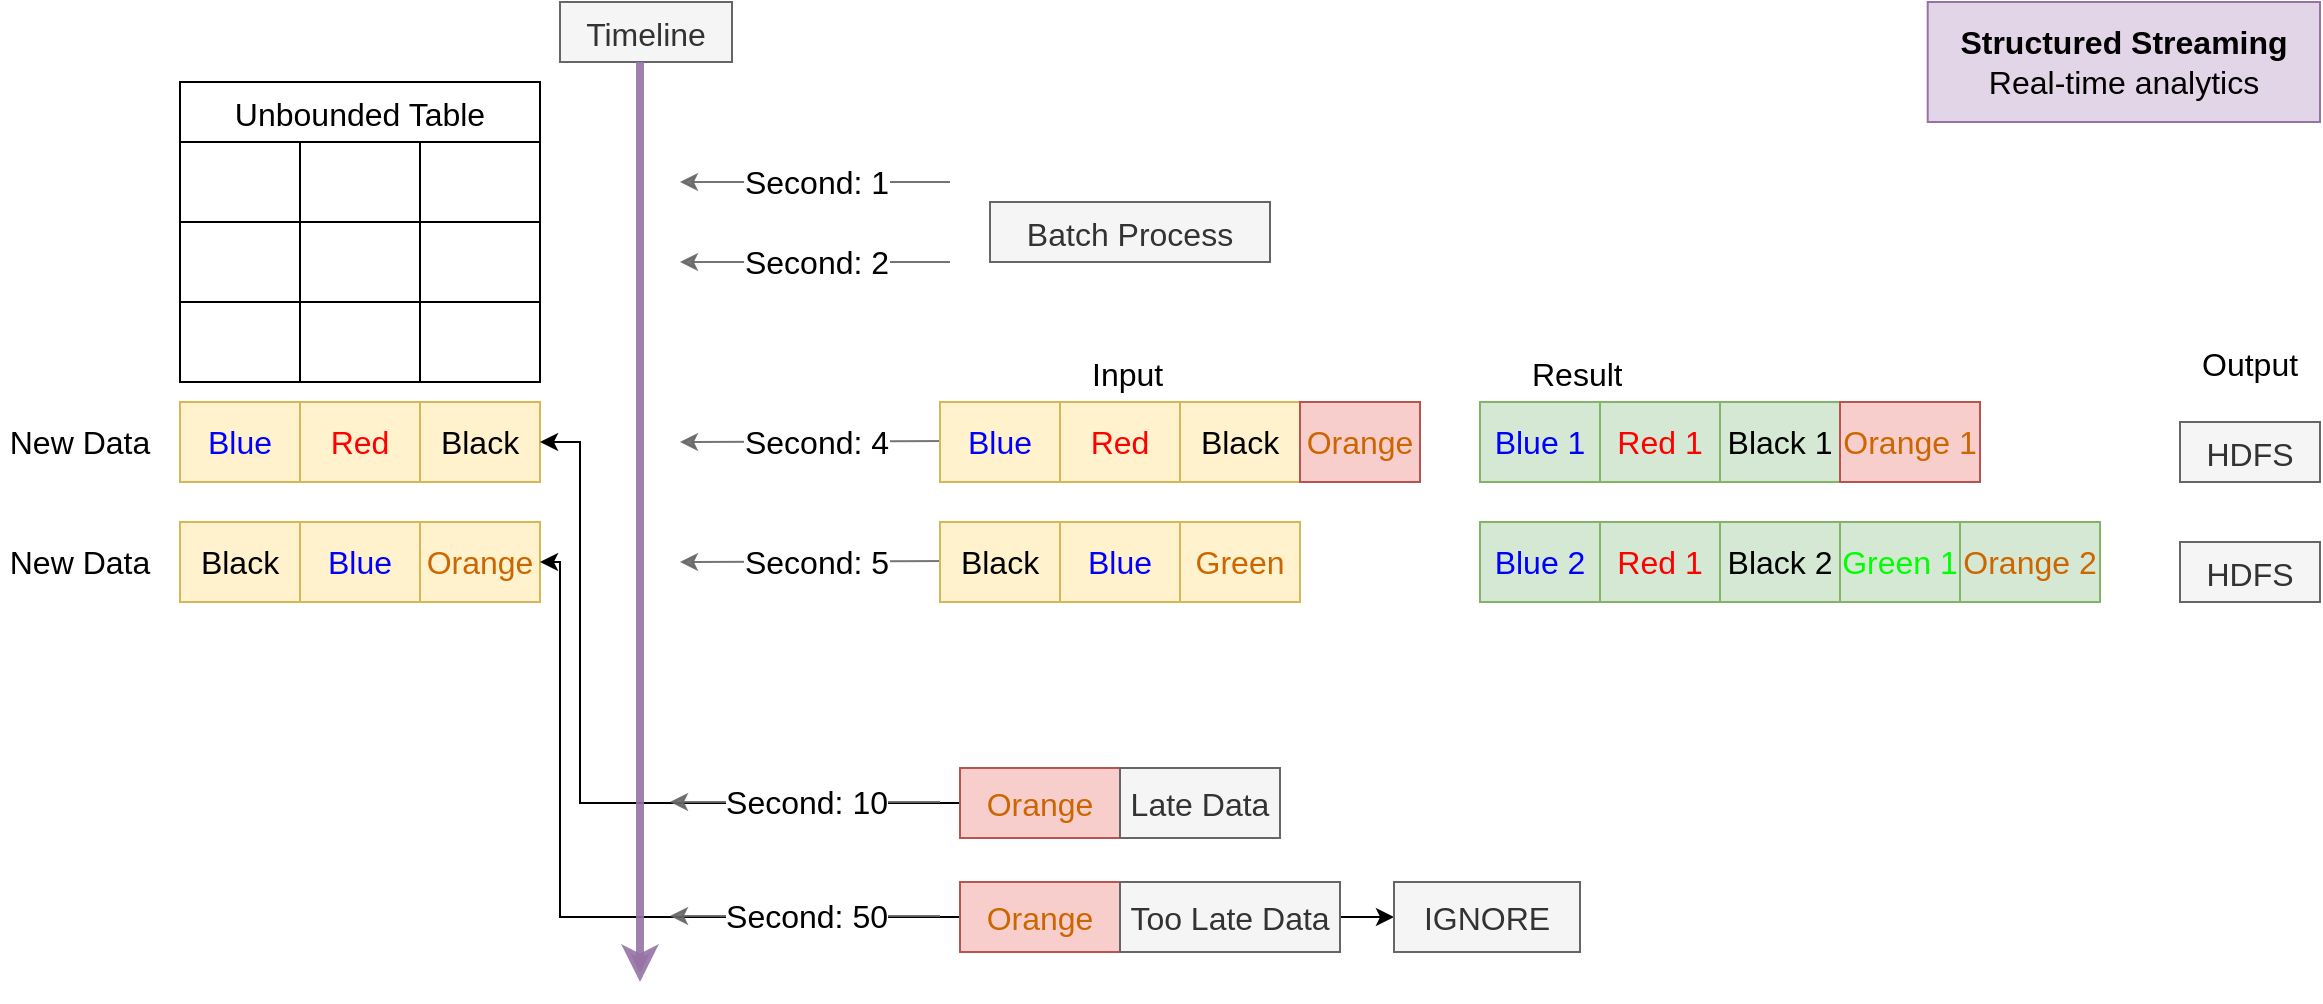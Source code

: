 <mxfile version="21.6.5" type="device">
  <diagram name="Seite-1" id="zO4f0X4CB7T8F_1DuQ1F">
    <mxGraphModel dx="1634" dy="955" grid="1" gridSize="10" guides="1" tooltips="1" connect="1" arrows="1" fold="1" page="1" pageScale="1" pageWidth="827" pageHeight="1169" math="0" shadow="0">
      <root>
        <mxCell id="0" />
        <mxCell id="1" parent="0" />
        <mxCell id="DEHZfFJ2ANuW5SpH-8BI-2" value="" style="shape=image;verticalLabelPosition=bottom;labelBackgroundColor=default;verticalAlign=top;aspect=fixed;imageAspect=0;image=https://www.apache.org/logos/res/spark/spark.png;" parent="1" vertex="1">
          <mxGeometry x="987.69" y="635" width="192.31" height="100" as="geometry" />
        </mxCell>
        <mxCell id="DEHZfFJ2ANuW5SpH-8BI-3" value="&lt;font style=&quot;font-size: 16px;&quot;&gt;&lt;b&gt;Structured Streaming&lt;br&gt;&lt;/b&gt;Real-time analytics&lt;/font&gt;" style="rounded=0;whiteSpace=wrap;html=1;fillColor=#e1d5e7;strokeColor=#9673a6;" parent="1" vertex="1">
          <mxGeometry x="983.85" y="260" width="196.15" height="60" as="geometry" />
        </mxCell>
        <mxCell id="DEHZfFJ2ANuW5SpH-8BI-7" value="Unbounded Table" style="shape=table;startSize=30;container=1;collapsible=0;childLayout=tableLayout;strokeColor=default;fontSize=16;" parent="1" vertex="1">
          <mxGeometry x="110" y="300" width="180" height="150" as="geometry" />
        </mxCell>
        <mxCell id="DEHZfFJ2ANuW5SpH-8BI-8" value="" style="shape=tableRow;horizontal=0;startSize=0;swimlaneHead=0;swimlaneBody=0;strokeColor=inherit;top=0;left=0;bottom=0;right=0;collapsible=0;dropTarget=0;fillColor=none;points=[[0,0.5],[1,0.5]];portConstraint=eastwest;fontSize=16;" parent="DEHZfFJ2ANuW5SpH-8BI-7" vertex="1">
          <mxGeometry y="30" width="180" height="40" as="geometry" />
        </mxCell>
        <mxCell id="DEHZfFJ2ANuW5SpH-8BI-9" value="" style="shape=partialRectangle;html=1;whiteSpace=wrap;connectable=0;strokeColor=inherit;overflow=hidden;fillColor=none;top=0;left=0;bottom=0;right=0;pointerEvents=1;fontSize=16;" parent="DEHZfFJ2ANuW5SpH-8BI-8" vertex="1">
          <mxGeometry width="60" height="40" as="geometry">
            <mxRectangle width="60" height="40" as="alternateBounds" />
          </mxGeometry>
        </mxCell>
        <mxCell id="DEHZfFJ2ANuW5SpH-8BI-10" value="" style="shape=partialRectangle;html=1;whiteSpace=wrap;connectable=0;strokeColor=inherit;overflow=hidden;fillColor=none;top=0;left=0;bottom=0;right=0;pointerEvents=1;fontSize=16;" parent="DEHZfFJ2ANuW5SpH-8BI-8" vertex="1">
          <mxGeometry x="60" width="60" height="40" as="geometry">
            <mxRectangle width="60" height="40" as="alternateBounds" />
          </mxGeometry>
        </mxCell>
        <mxCell id="DEHZfFJ2ANuW5SpH-8BI-11" value="" style="shape=partialRectangle;html=1;whiteSpace=wrap;connectable=0;strokeColor=inherit;overflow=hidden;fillColor=none;top=0;left=0;bottom=0;right=0;pointerEvents=1;fontSize=16;" parent="DEHZfFJ2ANuW5SpH-8BI-8" vertex="1">
          <mxGeometry x="120" width="60" height="40" as="geometry">
            <mxRectangle width="60" height="40" as="alternateBounds" />
          </mxGeometry>
        </mxCell>
        <mxCell id="DEHZfFJ2ANuW5SpH-8BI-12" value="" style="shape=tableRow;horizontal=0;startSize=0;swimlaneHead=0;swimlaneBody=0;strokeColor=inherit;top=0;left=0;bottom=0;right=0;collapsible=0;dropTarget=0;fillColor=none;points=[[0,0.5],[1,0.5]];portConstraint=eastwest;fontSize=16;" parent="DEHZfFJ2ANuW5SpH-8BI-7" vertex="1">
          <mxGeometry y="70" width="180" height="40" as="geometry" />
        </mxCell>
        <mxCell id="DEHZfFJ2ANuW5SpH-8BI-13" value="" style="shape=partialRectangle;html=1;whiteSpace=wrap;connectable=0;strokeColor=inherit;overflow=hidden;fillColor=none;top=0;left=0;bottom=0;right=0;pointerEvents=1;fontSize=16;" parent="DEHZfFJ2ANuW5SpH-8BI-12" vertex="1">
          <mxGeometry width="60" height="40" as="geometry">
            <mxRectangle width="60" height="40" as="alternateBounds" />
          </mxGeometry>
        </mxCell>
        <mxCell id="DEHZfFJ2ANuW5SpH-8BI-14" value="" style="shape=partialRectangle;html=1;whiteSpace=wrap;connectable=0;strokeColor=inherit;overflow=hidden;fillColor=none;top=0;left=0;bottom=0;right=0;pointerEvents=1;fontSize=16;" parent="DEHZfFJ2ANuW5SpH-8BI-12" vertex="1">
          <mxGeometry x="60" width="60" height="40" as="geometry">
            <mxRectangle width="60" height="40" as="alternateBounds" />
          </mxGeometry>
        </mxCell>
        <mxCell id="DEHZfFJ2ANuW5SpH-8BI-15" value="" style="shape=partialRectangle;html=1;whiteSpace=wrap;connectable=0;strokeColor=inherit;overflow=hidden;fillColor=none;top=0;left=0;bottom=0;right=0;pointerEvents=1;fontSize=16;" parent="DEHZfFJ2ANuW5SpH-8BI-12" vertex="1">
          <mxGeometry x="120" width="60" height="40" as="geometry">
            <mxRectangle width="60" height="40" as="alternateBounds" />
          </mxGeometry>
        </mxCell>
        <mxCell id="DEHZfFJ2ANuW5SpH-8BI-16" value="" style="shape=tableRow;horizontal=0;startSize=0;swimlaneHead=0;swimlaneBody=0;strokeColor=inherit;top=0;left=0;bottom=0;right=0;collapsible=0;dropTarget=0;fillColor=none;points=[[0,0.5],[1,0.5]];portConstraint=eastwest;fontSize=16;" parent="DEHZfFJ2ANuW5SpH-8BI-7" vertex="1">
          <mxGeometry y="110" width="180" height="40" as="geometry" />
        </mxCell>
        <mxCell id="DEHZfFJ2ANuW5SpH-8BI-17" value="" style="shape=partialRectangle;html=1;whiteSpace=wrap;connectable=0;strokeColor=inherit;overflow=hidden;fillColor=none;top=0;left=0;bottom=0;right=0;pointerEvents=1;fontSize=16;" parent="DEHZfFJ2ANuW5SpH-8BI-16" vertex="1">
          <mxGeometry width="60" height="40" as="geometry">
            <mxRectangle width="60" height="40" as="alternateBounds" />
          </mxGeometry>
        </mxCell>
        <mxCell id="DEHZfFJ2ANuW5SpH-8BI-18" value="" style="shape=partialRectangle;html=1;whiteSpace=wrap;connectable=0;strokeColor=inherit;overflow=hidden;fillColor=none;top=0;left=0;bottom=0;right=0;pointerEvents=1;fontSize=16;" parent="DEHZfFJ2ANuW5SpH-8BI-16" vertex="1">
          <mxGeometry x="60" width="60" height="40" as="geometry">
            <mxRectangle width="60" height="40" as="alternateBounds" />
          </mxGeometry>
        </mxCell>
        <mxCell id="DEHZfFJ2ANuW5SpH-8BI-19" value="" style="shape=partialRectangle;html=1;whiteSpace=wrap;connectable=0;strokeColor=inherit;overflow=hidden;fillColor=none;top=0;left=0;bottom=0;right=0;pointerEvents=1;fontSize=16;" parent="DEHZfFJ2ANuW5SpH-8BI-16" vertex="1">
          <mxGeometry x="120" width="60" height="40" as="geometry">
            <mxRectangle width="60" height="40" as="alternateBounds" />
          </mxGeometry>
        </mxCell>
        <mxCell id="DEHZfFJ2ANuW5SpH-8BI-33" value="&lt;font color=&quot;#0000ff&quot; style=&quot;font-size: 16px;&quot;&gt;Blue&lt;/font&gt;" style="rounded=0;whiteSpace=wrap;html=1;fillColor=#fff2cc;strokeColor=#d6b656;" parent="1" vertex="1">
          <mxGeometry x="110" y="460" width="60" height="40" as="geometry" />
        </mxCell>
        <mxCell id="DEHZfFJ2ANuW5SpH-8BI-34" value="&lt;font style=&quot;font-size: 16px;&quot; color=&quot;#ff0000&quot;&gt;Red&lt;/font&gt;" style="rounded=0;whiteSpace=wrap;html=1;fillColor=#fff2cc;strokeColor=#d6b656;" parent="1" vertex="1">
          <mxGeometry x="170" y="460" width="60" height="40" as="geometry" />
        </mxCell>
        <mxCell id="DEHZfFJ2ANuW5SpH-8BI-35" value="&lt;font style=&quot;font-size: 16px;&quot;&gt;Black&lt;/font&gt;" style="rounded=0;whiteSpace=wrap;html=1;fillColor=#fff2cc;strokeColor=#d6b656;" parent="1" vertex="1">
          <mxGeometry x="230" y="460" width="60" height="40" as="geometry" />
        </mxCell>
        <mxCell id="DEHZfFJ2ANuW5SpH-8BI-36" value="&lt;font color=&quot;#cc6600&quot; style=&quot;font-size: 16px;&quot;&gt;Orange&lt;/font&gt;" style="rounded=0;whiteSpace=wrap;html=1;fillColor=#fff2cc;strokeColor=#d6b656;" parent="1" vertex="1">
          <mxGeometry x="230" y="520" width="60" height="40" as="geometry" />
        </mxCell>
        <mxCell id="DEHZfFJ2ANuW5SpH-8BI-37" value="&lt;font color=&quot;#0000ff&quot; style=&quot;font-size: 16px;&quot;&gt;Blue&lt;/font&gt;" style="rounded=0;whiteSpace=wrap;html=1;fillColor=#fff2cc;strokeColor=#d6b656;" parent="1" vertex="1">
          <mxGeometry x="170" y="520" width="60" height="40" as="geometry" />
        </mxCell>
        <mxCell id="DEHZfFJ2ANuW5SpH-8BI-38" value="&lt;font style=&quot;font-size: 16px;&quot;&gt;Black&lt;/font&gt;" style="rounded=0;whiteSpace=wrap;html=1;fillColor=#fff2cc;strokeColor=#d6b656;" parent="1" vertex="1">
          <mxGeometry x="110" y="520" width="60" height="40" as="geometry" />
        </mxCell>
        <mxCell id="DEHZfFJ2ANuW5SpH-8BI-40" value="&lt;font style=&quot;font-size: 16px;&quot;&gt;New Data&lt;/font&gt;" style="text;html=1;strokeColor=none;fillColor=none;align=center;verticalAlign=middle;whiteSpace=wrap;rounded=0;" parent="1" vertex="1">
          <mxGeometry x="20" y="465" width="80" height="30" as="geometry" />
        </mxCell>
        <mxCell id="DEHZfFJ2ANuW5SpH-8BI-41" value="&lt;font style=&quot;font-size: 16px;&quot;&gt;New Data&lt;/font&gt;" style="text;html=1;strokeColor=none;fillColor=none;align=center;verticalAlign=middle;whiteSpace=wrap;rounded=0;" parent="1" vertex="1">
          <mxGeometry x="20" y="525" width="80" height="30" as="geometry" />
        </mxCell>
        <mxCell id="DEHZfFJ2ANuW5SpH-8BI-49" value="&lt;font style=&quot;font-size: 16px;&quot;&gt;Second: 1&lt;/font&gt;" style="endArrow=classic;html=1;rounded=0;fillColor=#f5f5f5;strokeColor=#666666;strokeWidth=1;opacity=90;shadow=0;gradientColor=none;" parent="1" edge="1">
          <mxGeometry width="50" height="50" relative="1" as="geometry">
            <mxPoint x="495" y="350" as="sourcePoint" />
            <mxPoint x="360" y="350" as="targetPoint" />
          </mxGeometry>
        </mxCell>
        <mxCell id="DEHZfFJ2ANuW5SpH-8BI-50" value="&lt;font style=&quot;font-size: 16px;&quot;&gt;Second: 2&lt;/font&gt;" style="endArrow=classic;html=1;rounded=0;fillColor=#f5f5f5;strokeColor=#666666;strokeWidth=1;opacity=90;shadow=0;gradientColor=none;" parent="1" edge="1">
          <mxGeometry width="50" height="50" relative="1" as="geometry">
            <mxPoint x="495" y="390" as="sourcePoint" />
            <mxPoint x="360" y="390" as="targetPoint" />
          </mxGeometry>
        </mxCell>
        <mxCell id="DEHZfFJ2ANuW5SpH-8BI-51" value="&lt;font style=&quot;font-size: 16px;&quot;&gt;Second: 4&lt;/font&gt;" style="endArrow=classic;html=1;rounded=0;fillColor=#f5f5f5;strokeColor=#666666;strokeWidth=1;opacity=90;shadow=0;gradientColor=none;" parent="1" edge="1">
          <mxGeometry width="50" height="50" relative="1" as="geometry">
            <mxPoint x="495" y="479.5" as="sourcePoint" />
            <mxPoint x="360" y="480" as="targetPoint" />
          </mxGeometry>
        </mxCell>
        <mxCell id="DEHZfFJ2ANuW5SpH-8BI-52" value="&lt;font style=&quot;font-size: 16px;&quot;&gt;Second: 5&lt;/font&gt;" style="endArrow=classic;html=1;rounded=0;fillColor=#f5f5f5;strokeColor=#666666;strokeWidth=1;opacity=90;shadow=0;gradientColor=none;" parent="1" edge="1">
          <mxGeometry width="50" height="50" relative="1" as="geometry">
            <mxPoint x="495" y="539.5" as="sourcePoint" />
            <mxPoint x="360" y="540" as="targetPoint" />
          </mxGeometry>
        </mxCell>
        <mxCell id="DEHZfFJ2ANuW5SpH-8BI-53" value="&lt;font style=&quot;font-size: 16px;&quot;&gt;Input&lt;/font&gt;" style="text;strokeColor=none;fillColor=none;spacingLeft=4;spacingRight=4;overflow=hidden;rotatable=0;points=[[0,0.5],[1,0.5]];portConstraint=eastwest;fontSize=12;whiteSpace=wrap;html=1;" parent="1" vertex="1">
          <mxGeometry x="560" y="430" width="50" height="30" as="geometry" />
        </mxCell>
        <mxCell id="DEHZfFJ2ANuW5SpH-8BI-54" value="&lt;font style=&quot;font-size: 16px;&quot;&gt;Result&lt;/font&gt;" style="text;strokeColor=none;fillColor=none;spacingLeft=4;spacingRight=4;overflow=hidden;rotatable=0;points=[[0,0.5],[1,0.5]];portConstraint=eastwest;fontSize=12;whiteSpace=wrap;html=1;" parent="1" vertex="1">
          <mxGeometry x="780" y="430" width="60" height="30" as="geometry" />
        </mxCell>
        <mxCell id="DEHZfFJ2ANuW5SpH-8BI-55" value="&lt;font style=&quot;font-size: 16px;&quot;&gt;Output&lt;/font&gt;" style="text;strokeColor=none;fillColor=none;spacingLeft=4;spacingRight=4;overflow=hidden;rotatable=0;points=[[0,0.5],[1,0.5]];portConstraint=eastwest;fontSize=12;whiteSpace=wrap;html=1;" parent="1" vertex="1">
          <mxGeometry x="1115" y="425" width="60" height="30" as="geometry" />
        </mxCell>
        <mxCell id="DEHZfFJ2ANuW5SpH-8BI-62" value="&lt;font color=&quot;#0000ff&quot; style=&quot;font-size: 16px;&quot;&gt;Blue&lt;/font&gt;" style="rounded=0;whiteSpace=wrap;html=1;fillColor=#fff2cc;strokeColor=#d6b656;" parent="1" vertex="1">
          <mxGeometry x="490" y="460" width="60" height="40" as="geometry" />
        </mxCell>
        <mxCell id="DEHZfFJ2ANuW5SpH-8BI-63" value="&lt;font style=&quot;font-size: 16px;&quot; color=&quot;#ff0000&quot;&gt;Red&lt;/font&gt;" style="rounded=0;whiteSpace=wrap;html=1;fillColor=#fff2cc;strokeColor=#d6b656;" parent="1" vertex="1">
          <mxGeometry x="550" y="460" width="60" height="40" as="geometry" />
        </mxCell>
        <mxCell id="DEHZfFJ2ANuW5SpH-8BI-64" value="&lt;font style=&quot;font-size: 16px;&quot;&gt;Black&lt;/font&gt;" style="rounded=0;whiteSpace=wrap;html=1;fillColor=#fff2cc;strokeColor=#d6b656;" parent="1" vertex="1">
          <mxGeometry x="610" y="460" width="60" height="40" as="geometry" />
        </mxCell>
        <mxCell id="DEHZfFJ2ANuW5SpH-8BI-65" value="&lt;font color=&quot;#cc6600&quot; style=&quot;font-size: 16px;&quot;&gt;Green&lt;/font&gt;" style="rounded=0;whiteSpace=wrap;html=1;fillColor=#fff2cc;strokeColor=#d6b656;" parent="1" vertex="1">
          <mxGeometry x="610" y="520" width="60" height="40" as="geometry" />
        </mxCell>
        <mxCell id="DEHZfFJ2ANuW5SpH-8BI-66" value="&lt;font color=&quot;#0000ff&quot; style=&quot;font-size: 16px;&quot;&gt;Blue&lt;/font&gt;" style="rounded=0;whiteSpace=wrap;html=1;fillColor=#fff2cc;strokeColor=#d6b656;" parent="1" vertex="1">
          <mxGeometry x="550" y="520" width="60" height="40" as="geometry" />
        </mxCell>
        <mxCell id="DEHZfFJ2ANuW5SpH-8BI-67" value="&lt;font style=&quot;font-size: 16px;&quot;&gt;Black&lt;/font&gt;" style="rounded=0;whiteSpace=wrap;html=1;fillColor=#fff2cc;strokeColor=#d6b656;" parent="1" vertex="1">
          <mxGeometry x="490" y="520" width="60" height="40" as="geometry" />
        </mxCell>
        <mxCell id="DEHZfFJ2ANuW5SpH-8BI-68" value="&lt;span style=&quot;font-size: 16px;&quot;&gt;Batch Process&lt;/span&gt;" style="text;strokeColor=#666666;fillColor=#f5f5f5;spacingLeft=4;spacingRight=4;overflow=hidden;rotatable=0;points=[[0,0.5],[1,0.5]];portConstraint=eastwest;fontSize=12;whiteSpace=wrap;html=1;fontColor=#333333;align=center;" parent="1" vertex="1">
          <mxGeometry x="515" y="360" width="140" height="30" as="geometry" />
        </mxCell>
        <mxCell id="DEHZfFJ2ANuW5SpH-8BI-69" value="&lt;font color=&quot;#0000ff&quot; style=&quot;font-size: 16px;&quot;&gt;Blue 1&lt;/font&gt;" style="rounded=0;whiteSpace=wrap;html=1;fillColor=#d5e8d4;strokeColor=#82b366;" parent="1" vertex="1">
          <mxGeometry x="760" y="460" width="60" height="40" as="geometry" />
        </mxCell>
        <mxCell id="DEHZfFJ2ANuW5SpH-8BI-70" value="&lt;font style=&quot;font-size: 16px;&quot; color=&quot;#ff0000&quot;&gt;Red 1&lt;/font&gt;" style="rounded=0;whiteSpace=wrap;html=1;fillColor=#d5e8d4;strokeColor=#82b366;" parent="1" vertex="1">
          <mxGeometry x="820" y="460" width="60" height="40" as="geometry" />
        </mxCell>
        <mxCell id="DEHZfFJ2ANuW5SpH-8BI-71" value="&lt;font style=&quot;font-size: 16px;&quot;&gt;Black 1&lt;/font&gt;" style="rounded=0;whiteSpace=wrap;html=1;fillColor=#d5e8d4;strokeColor=#82b366;" parent="1" vertex="1">
          <mxGeometry x="880" y="460" width="60" height="40" as="geometry" />
        </mxCell>
        <mxCell id="DEHZfFJ2ANuW5SpH-8BI-72" value="&lt;font color=&quot;#0000ff&quot; style=&quot;font-size: 16px;&quot;&gt;Blue 2&lt;/font&gt;" style="rounded=0;whiteSpace=wrap;html=1;fillColor=#d5e8d4;strokeColor=#82b366;" parent="1" vertex="1">
          <mxGeometry x="760" y="520" width="60" height="40" as="geometry" />
        </mxCell>
        <mxCell id="DEHZfFJ2ANuW5SpH-8BI-73" value="&lt;font style=&quot;font-size: 16px;&quot; color=&quot;#ff0000&quot;&gt;Red 1&lt;/font&gt;" style="rounded=0;whiteSpace=wrap;html=1;fillColor=#d5e8d4;strokeColor=#82b366;" parent="1" vertex="1">
          <mxGeometry x="820" y="520" width="60" height="40" as="geometry" />
        </mxCell>
        <mxCell id="DEHZfFJ2ANuW5SpH-8BI-74" value="&lt;font style=&quot;font-size: 16px;&quot;&gt;Black 2&lt;/font&gt;" style="rounded=0;whiteSpace=wrap;html=1;fillColor=#d5e8d4;strokeColor=#82b366;" parent="1" vertex="1">
          <mxGeometry x="880" y="520" width="60" height="40" as="geometry" />
        </mxCell>
        <mxCell id="DEHZfFJ2ANuW5SpH-8BI-75" value="&lt;font color=&quot;#00ff00&quot; style=&quot;font-size: 16px;&quot;&gt;Green 1&lt;/font&gt;" style="rounded=0;whiteSpace=wrap;html=1;fillColor=#d5e8d4;strokeColor=#82b366;" parent="1" vertex="1">
          <mxGeometry x="940" y="520" width="60" height="40" as="geometry" />
        </mxCell>
        <mxCell id="DEHZfFJ2ANuW5SpH-8BI-76" value="&lt;span style=&quot;font-size: 16px;&quot;&gt;HDFS&lt;/span&gt;" style="text;strokeColor=#666666;fillColor=#f5f5f5;spacingLeft=4;spacingRight=4;overflow=hidden;rotatable=0;points=[[0,0.5],[1,0.5]];portConstraint=eastwest;fontSize=12;whiteSpace=wrap;html=1;fontColor=#333333;align=center;" parent="1" vertex="1">
          <mxGeometry x="1110" y="530" width="70" height="30" as="geometry" />
        </mxCell>
        <mxCell id="DEHZfFJ2ANuW5SpH-8BI-77" value="&lt;span style=&quot;font-size: 16px;&quot;&gt;HDFS&lt;/span&gt;" style="text;strokeColor=#666666;fillColor=#f5f5f5;spacingLeft=4;spacingRight=4;overflow=hidden;rotatable=0;points=[[0,0.5],[1,0.5]];portConstraint=eastwest;fontSize=12;whiteSpace=wrap;html=1;fontColor=#333333;align=center;" parent="1" vertex="1">
          <mxGeometry x="1110" y="470" width="70" height="30" as="geometry" />
        </mxCell>
        <mxCell id="DEHZfFJ2ANuW5SpH-8BI-88" style="edgeStyle=orthogonalEdgeStyle;rounded=0;orthogonalLoop=1;jettySize=auto;html=1;entryX=1;entryY=0.5;entryDx=0;entryDy=0;exitX=0;exitY=0.5;exitDx=0;exitDy=0;" parent="1" source="DEHZfFJ2ANuW5SpH-8BI-87" target="DEHZfFJ2ANuW5SpH-8BI-35" edge="1">
          <mxGeometry relative="1" as="geometry">
            <Array as="points">
              <mxPoint x="500" y="660" />
              <mxPoint x="310" y="660" />
              <mxPoint x="310" y="480" />
            </Array>
          </mxGeometry>
        </mxCell>
        <mxCell id="DEHZfFJ2ANuW5SpH-8BI-87" value="&lt;span style=&quot;font-size: 16px;&quot;&gt;&lt;font color=&quot;#cc6600&quot;&gt;Orange&lt;/font&gt;&lt;/span&gt;" style="rounded=0;whiteSpace=wrap;html=1;fillColor=#f8cecc;strokeColor=#b85450;" parent="1" vertex="1">
          <mxGeometry x="500" y="643" width="80" height="35" as="geometry" />
        </mxCell>
        <mxCell id="DEHZfFJ2ANuW5SpH-8BI-90" value="&lt;font style=&quot;font-size: 16px;&quot;&gt;Late Data&lt;/font&gt;" style="rounded=0;whiteSpace=wrap;html=1;fillColor=#f5f5f5;fontColor=#333333;strokeColor=#666666;" parent="1" vertex="1">
          <mxGeometry x="580" y="643" width="80" height="35" as="geometry" />
        </mxCell>
        <mxCell id="DEHZfFJ2ANuW5SpH-8BI-93" value="&lt;span style=&quot;font-size: 16px;&quot;&gt;&lt;font color=&quot;#cc6600&quot;&gt;Orange&lt;/font&gt;&lt;/span&gt;" style="rounded=0;whiteSpace=wrap;html=1;fillColor=#f8cecc;strokeColor=#b85450;" parent="1" vertex="1">
          <mxGeometry x="670" y="460" width="60" height="40" as="geometry" />
        </mxCell>
        <mxCell id="DEHZfFJ2ANuW5SpH-8BI-95" value="&lt;span style=&quot;font-size: 16px;&quot;&gt;&lt;font color=&quot;#cc6600&quot;&gt;Orange 1&lt;/font&gt;&lt;/span&gt;" style="rounded=0;whiteSpace=wrap;html=1;fillColor=#f8cecc;strokeColor=#b85450;" parent="1" vertex="1">
          <mxGeometry x="940" y="460" width="70" height="40" as="geometry" />
        </mxCell>
        <mxCell id="DEHZfFJ2ANuW5SpH-8BI-97" value="&lt;font style=&quot;font-size: 16px;&quot;&gt;Second: 10&lt;/font&gt;" style="endArrow=classic;html=1;rounded=0;fillColor=#f5f5f5;strokeColor=#666666;strokeWidth=1;opacity=90;shadow=0;gradientColor=none;" parent="1" edge="1">
          <mxGeometry width="50" height="50" relative="1" as="geometry">
            <mxPoint x="490" y="660" as="sourcePoint" />
            <mxPoint x="355" y="660" as="targetPoint" />
          </mxGeometry>
        </mxCell>
        <mxCell id="DEHZfFJ2ANuW5SpH-8BI-98" value="&lt;font color=&quot;#cc6600&quot; style=&quot;font-size: 16px;&quot;&gt;Orange 2&lt;/font&gt;" style="rounded=0;whiteSpace=wrap;html=1;fillColor=#d5e8d4;strokeColor=#82b366;" parent="1" vertex="1">
          <mxGeometry x="1000" y="520" width="70" height="40" as="geometry" />
        </mxCell>
        <mxCell id="DEHZfFJ2ANuW5SpH-8BI-104" style="edgeStyle=orthogonalEdgeStyle;rounded=0;orthogonalLoop=1;jettySize=auto;html=1;entryX=1;entryY=0.5;entryDx=0;entryDy=0;" parent="1" source="DEHZfFJ2ANuW5SpH-8BI-99" target="DEHZfFJ2ANuW5SpH-8BI-36" edge="1">
          <mxGeometry relative="1" as="geometry">
            <Array as="points">
              <mxPoint x="300" y="718" />
              <mxPoint x="300" y="540" />
            </Array>
          </mxGeometry>
        </mxCell>
        <mxCell id="DEHZfFJ2ANuW5SpH-8BI-99" value="&lt;span style=&quot;font-size: 16px;&quot;&gt;&lt;font color=&quot;#cc6600&quot;&gt;Orange&lt;/font&gt;&lt;/span&gt;" style="rounded=0;whiteSpace=wrap;html=1;fillColor=#f8cecc;strokeColor=#b85450;" parent="1" vertex="1">
          <mxGeometry x="500" y="700" width="80" height="35" as="geometry" />
        </mxCell>
        <mxCell id="DEHZfFJ2ANuW5SpH-8BI-108" value="" style="edgeStyle=orthogonalEdgeStyle;rounded=0;orthogonalLoop=1;jettySize=auto;html=1;" parent="1" source="DEHZfFJ2ANuW5SpH-8BI-100" target="DEHZfFJ2ANuW5SpH-8BI-107" edge="1">
          <mxGeometry relative="1" as="geometry" />
        </mxCell>
        <mxCell id="DEHZfFJ2ANuW5SpH-8BI-100" value="&lt;font style=&quot;font-size: 16px;&quot;&gt;Too Late Data&lt;/font&gt;" style="rounded=0;whiteSpace=wrap;html=1;fillColor=#f5f5f5;fontColor=#333333;strokeColor=#666666;" parent="1" vertex="1">
          <mxGeometry x="580" y="700" width="110" height="35" as="geometry" />
        </mxCell>
        <mxCell id="DEHZfFJ2ANuW5SpH-8BI-102" value="&lt;span style=&quot;font-size: 16px;&quot;&gt;Timeline&lt;/span&gt;" style="text;strokeColor=#666666;fillColor=#f5f5f5;spacingLeft=4;spacingRight=4;overflow=hidden;rotatable=0;points=[[0,0.5],[1,0.5]];portConstraint=eastwest;fontSize=12;whiteSpace=wrap;html=1;fontColor=#333333;align=center;" parent="1" vertex="1">
          <mxGeometry x="300" y="260" width="86" height="30" as="geometry" />
        </mxCell>
        <mxCell id="DEHZfFJ2ANuW5SpH-8BI-42" value="" style="endArrow=classic;html=1;rounded=0;fillColor=#e1d5e7;strokeColor=#9673a6;strokeWidth=4;opacity=90;shadow=0;" parent="1" edge="1">
          <mxGeometry width="50" height="50" relative="1" as="geometry">
            <mxPoint x="340" y="290" as="sourcePoint" />
            <mxPoint x="340" y="750" as="targetPoint" />
          </mxGeometry>
        </mxCell>
        <mxCell id="DEHZfFJ2ANuW5SpH-8BI-105" value="&lt;font style=&quot;font-size: 16px;&quot;&gt;Second: 50&lt;br&gt;&lt;/font&gt;" style="endArrow=classic;html=1;rounded=0;fillColor=#f5f5f5;strokeColor=#666666;strokeWidth=1;opacity=90;shadow=0;gradientColor=none;" parent="1" edge="1">
          <mxGeometry width="50" height="50" relative="1" as="geometry">
            <mxPoint x="490" y="717" as="sourcePoint" />
            <mxPoint x="355" y="717" as="targetPoint" />
          </mxGeometry>
        </mxCell>
        <mxCell id="DEHZfFJ2ANuW5SpH-8BI-107" value="&lt;font style=&quot;font-size: 16px;&quot;&gt;IGNORE&lt;/font&gt;" style="rounded=0;whiteSpace=wrap;html=1;fillColor=#f5f5f5;fontColor=#333333;strokeColor=#666666;" parent="1" vertex="1">
          <mxGeometry x="717" y="700" width="93" height="35" as="geometry" />
        </mxCell>
      </root>
    </mxGraphModel>
  </diagram>
</mxfile>
